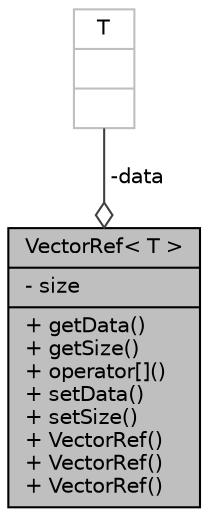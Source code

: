 digraph "VectorRef&lt; T &gt;"
{
  edge [fontname="Helvetica",fontsize="10",labelfontname="Helvetica",labelfontsize="10"];
  node [fontname="Helvetica",fontsize="10",shape=record];
  Node945 [label="{VectorRef\< T \>\n|- size\l|+ getData()\l+ getSize()\l+ operator[]()\l+ setData()\l+ setSize()\l+ VectorRef()\l+ VectorRef()\l+ VectorRef()\l}",height=0.2,width=0.4,color="black", fillcolor="grey75", style="filled", fontcolor="black"];
  Node946 -> Node945 [color="grey25",fontsize="10",style="solid",label=" -data" ,arrowhead="odiamond",fontname="Helvetica"];
  Node946 [label="{T\n||}",height=0.2,width=0.4,color="grey75", fillcolor="white", style="filled"];
}
